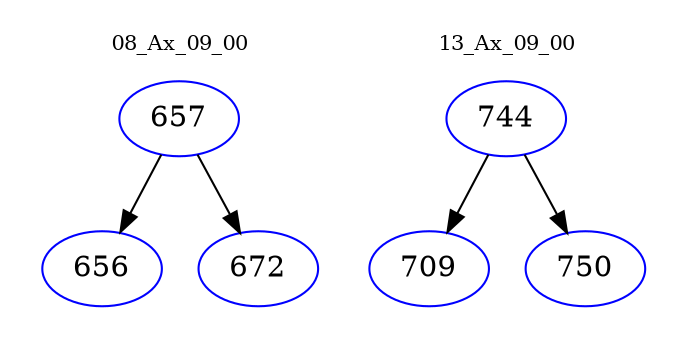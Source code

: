 digraph{
subgraph cluster_0 {
color = white
label = "08_Ax_09_00";
fontsize=10;
T0_657 [label="657", color="blue"]
T0_657 -> T0_656 [color="black"]
T0_656 [label="656", color="blue"]
T0_657 -> T0_672 [color="black"]
T0_672 [label="672", color="blue"]
}
subgraph cluster_1 {
color = white
label = "13_Ax_09_00";
fontsize=10;
T1_744 [label="744", color="blue"]
T1_744 -> T1_709 [color="black"]
T1_709 [label="709", color="blue"]
T1_744 -> T1_750 [color="black"]
T1_750 [label="750", color="blue"]
}
}

